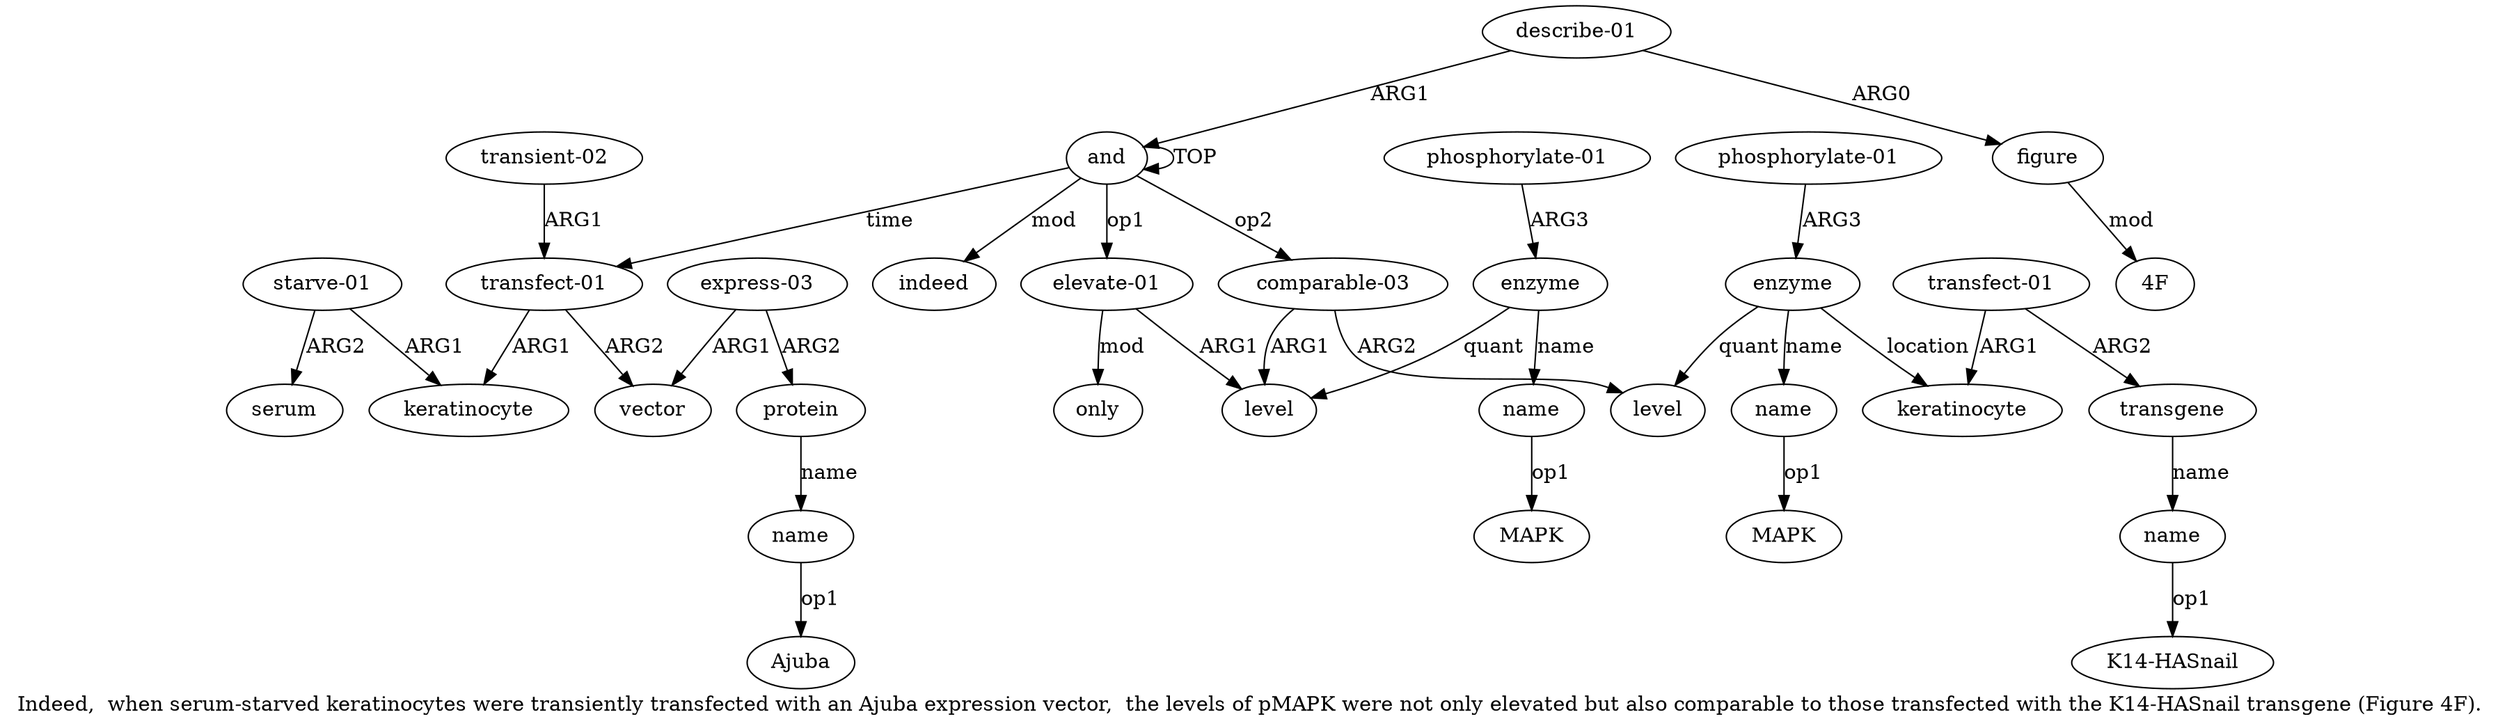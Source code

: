 digraph  {
	graph [label="Indeed,  when serum-starved keratinocytes were transiently transfected with an Ajuba expression vector,  the levels of pMAPK were \
not only elevated but also comparable to those transfected with the K14-HASnail transgene (Figure 4F)."];
	node [label="\N"];
	a20	 [color=black,
		gold_ind=20,
		gold_label=keratinocyte,
		label=keratinocyte,
		test_ind=20,
		test_label=keratinocyte];
	a21	 [color=black,
		gold_ind=21,
		gold_label="starve-01",
		label="starve-01",
		test_ind=21,
		test_label="starve-01"];
	a21 -> a20 [key=0,
	color=black,
	gold_label=ARG1,
	label=ARG1,
	test_label=ARG1];
a22 [color=black,
	gold_ind=22,
	gold_label=serum,
	label=serum,
	test_ind=22,
	test_label=serum];
a21 -> a22 [key=0,
color=black,
gold_label=ARG2,
label=ARG2,
test_label=ARG2];
a23 [color=black,
gold_ind=23,
gold_label=vector,
label=vector,
test_ind=23,
test_label=vector];
a24 [color=black,
gold_ind=24,
gold_label="express-03",
label="express-03",
test_ind=24,
test_label="express-03"];
a24 -> a23 [key=0,
color=black,
gold_label=ARG1,
label=ARG1,
test_label=ARG1];
a25 [color=black,
gold_ind=25,
gold_label=protein,
label=protein,
test_ind=25,
test_label=protein];
a24 -> a25 [key=0,
color=black,
gold_label=ARG2,
label=ARG2,
test_label=ARG2];
a26 [color=black,
gold_ind=26,
gold_label=name,
label=name,
test_ind=26,
test_label=name];
a25 -> a26 [key=0,
color=black,
gold_label=name,
label=name,
test_label=name];
"a26 Ajuba" [color=black,
gold_ind=-1,
gold_label=Ajuba,
label=Ajuba,
test_ind=-1,
test_label=Ajuba];
a26 -> "a26 Ajuba" [key=0,
color=black,
gold_label=op1,
label=op1,
test_label=op1];
a27 [color=black,
gold_ind=27,
gold_label="transient-02",
label="transient-02",
test_ind=27,
test_label="transient-02"];
a19 [color=black,
gold_ind=19,
gold_label="transfect-01",
label="transfect-01",
test_ind=19,
test_label="transfect-01"];
a27 -> a19 [key=0,
color=black,
gold_label=ARG1,
label=ARG1,
test_label=ARG1];
"a17 4F" [color=black,
gold_ind=-1,
gold_label="4F",
label="4F",
test_ind=-1,
test_label="4F"];
"a10 MAPK" [color=black,
gold_ind=-1,
gold_label=MAPK,
label=MAPK,
test_ind=-1,
test_label=MAPK];
"a4 MAPK" [color=black,
gold_ind=-1,
gold_label=MAPK,
label=MAPK,
test_ind=-1,
test_label=MAPK];
"a15 K14-HASnail" [color=black,
gold_ind=-1,
gold_label="K14-HASnail",
label="K14-HASnail",
test_ind=-1,
test_label="K14-HASnail"];
a15 [color=black,
gold_ind=15,
gold_label=name,
label=name,
test_ind=15,
test_label=name];
a15 -> "a15 K14-HASnail" [key=0,
color=black,
gold_label=op1,
label=op1,
test_label=op1];
a14 [color=black,
gold_ind=14,
gold_label=transgene,
label=transgene,
test_ind=14,
test_label=transgene];
a14 -> a15 [key=0,
color=black,
gold_label=name,
label=name,
test_label=name];
a17 [color=black,
gold_ind=17,
gold_label=figure,
label=figure,
test_ind=17,
test_label=figure];
a17 -> "a17 4F" [key=0,
color=black,
gold_label=mod,
label=mod,
test_label=mod];
a16 [color=black,
gold_ind=16,
gold_label="describe-01",
label="describe-01",
test_ind=16,
test_label="describe-01"];
a16 -> a17 [key=0,
color=black,
gold_label=ARG0,
label=ARG0,
test_label=ARG0];
a0 [color=black,
gold_ind=0,
gold_label=and,
label=and,
test_ind=0,
test_label=and];
a16 -> a0 [key=0,
color=black,
gold_label=ARG1,
label=ARG1,
test_label=ARG1];
a11 [color=black,
gold_ind=11,
gold_label="phosphorylate-01",
label="phosphorylate-01",
test_ind=11,
test_label="phosphorylate-01"];
a9 [color=black,
gold_ind=9,
gold_label=enzyme,
label=enzyme,
test_ind=9,
test_label=enzyme];
a11 -> a9 [key=0,
color=black,
gold_label=ARG3,
label=ARG3,
test_label=ARG3];
a10 [color=black,
gold_ind=10,
gold_label=name,
label=name,
test_ind=10,
test_label=name];
a10 -> "a10 MAPK" [key=0,
color=black,
gold_label=op1,
label=op1,
test_label=op1];
a13 [color=black,
gold_ind=13,
gold_label="transfect-01",
label="transfect-01",
test_ind=13,
test_label="transfect-01"];
a13 -> a14 [key=0,
color=black,
gold_label=ARG2,
label=ARG2,
test_label=ARG2];
a12 [color=black,
gold_ind=12,
gold_label=keratinocyte,
label=keratinocyte,
test_ind=12,
test_label=keratinocyte];
a13 -> a12 [key=0,
color=black,
gold_label=ARG1,
label=ARG1,
test_label=ARG1];
a19 -> a20 [key=0,
color=black,
gold_label=ARG1,
label=ARG1,
test_label=ARG1];
a19 -> a23 [key=0,
color=black,
gold_label=ARG2,
label=ARG2,
test_label=ARG2];
a18 [color=black,
gold_ind=18,
gold_label=indeed,
label=indeed,
test_ind=18,
test_label=indeed];
a1 [color=black,
gold_ind=1,
gold_label="elevate-01",
label="elevate-01",
test_ind=1,
test_label="elevate-01"];
a2 [color=black,
gold_ind=2,
gold_label=level,
label=level,
test_ind=2,
test_label=level];
a1 -> a2 [key=0,
color=black,
gold_label=ARG1,
label=ARG1,
test_label=ARG1];
a6 [color=black,
gold_ind=6,
gold_label=only,
label=only,
test_ind=6,
test_label=only];
a1 -> a6 [key=0,
color=black,
gold_label=mod,
label=mod,
test_label=mod];
a0 -> a19 [key=0,
color=black,
gold_label=time,
label=time,
test_label=time];
a0 -> a18 [key=0,
color=black,
gold_label=mod,
label=mod,
test_label=mod];
a0 -> a1 [key=0,
color=black,
gold_label=op1,
label=op1,
test_label=op1];
a0 -> a0 [key=0,
color=black,
gold_label=TOP,
label=TOP,
test_label=TOP];
a7 [color=black,
gold_ind=7,
gold_label="comparable-03",
label="comparable-03",
test_ind=7,
test_label="comparable-03"];
a0 -> a7 [key=0,
color=black,
gold_label=op2,
label=op2,
test_label=op2];
a3 [color=black,
gold_ind=3,
gold_label=enzyme,
label=enzyme,
test_ind=3,
test_label=enzyme];
a3 -> a2 [key=0,
color=black,
gold_label=quant,
label=quant,
test_label=quant];
a4 [color=black,
gold_ind=4,
gold_label=name,
label=name,
test_ind=4,
test_label=name];
a3 -> a4 [key=0,
color=black,
gold_label=name,
label=name,
test_label=name];
a5 [color=black,
gold_ind=5,
gold_label="phosphorylate-01",
label="phosphorylate-01",
test_ind=5,
test_label="phosphorylate-01"];
a5 -> a3 [key=0,
color=black,
gold_label=ARG3,
label=ARG3,
test_label=ARG3];
a4 -> "a4 MAPK" [key=0,
color=black,
gold_label=op1,
label=op1,
test_label=op1];
a7 -> a2 [key=0,
color=black,
gold_label=ARG1,
label=ARG1,
test_label=ARG1];
a8 [color=black,
gold_ind=8,
gold_label=level,
label=level,
test_ind=8,
test_label=level];
a7 -> a8 [key=0,
color=black,
gold_label=ARG2,
label=ARG2,
test_label=ARG2];
a9 -> a10 [key=0,
color=black,
gold_label=name,
label=name,
test_label=name];
a9 -> a12 [key=0,
color=black,
gold_label=location,
label=location,
test_label=location];
a9 -> a8 [key=0,
color=black,
gold_label=quant,
label=quant,
test_label=quant];
}

